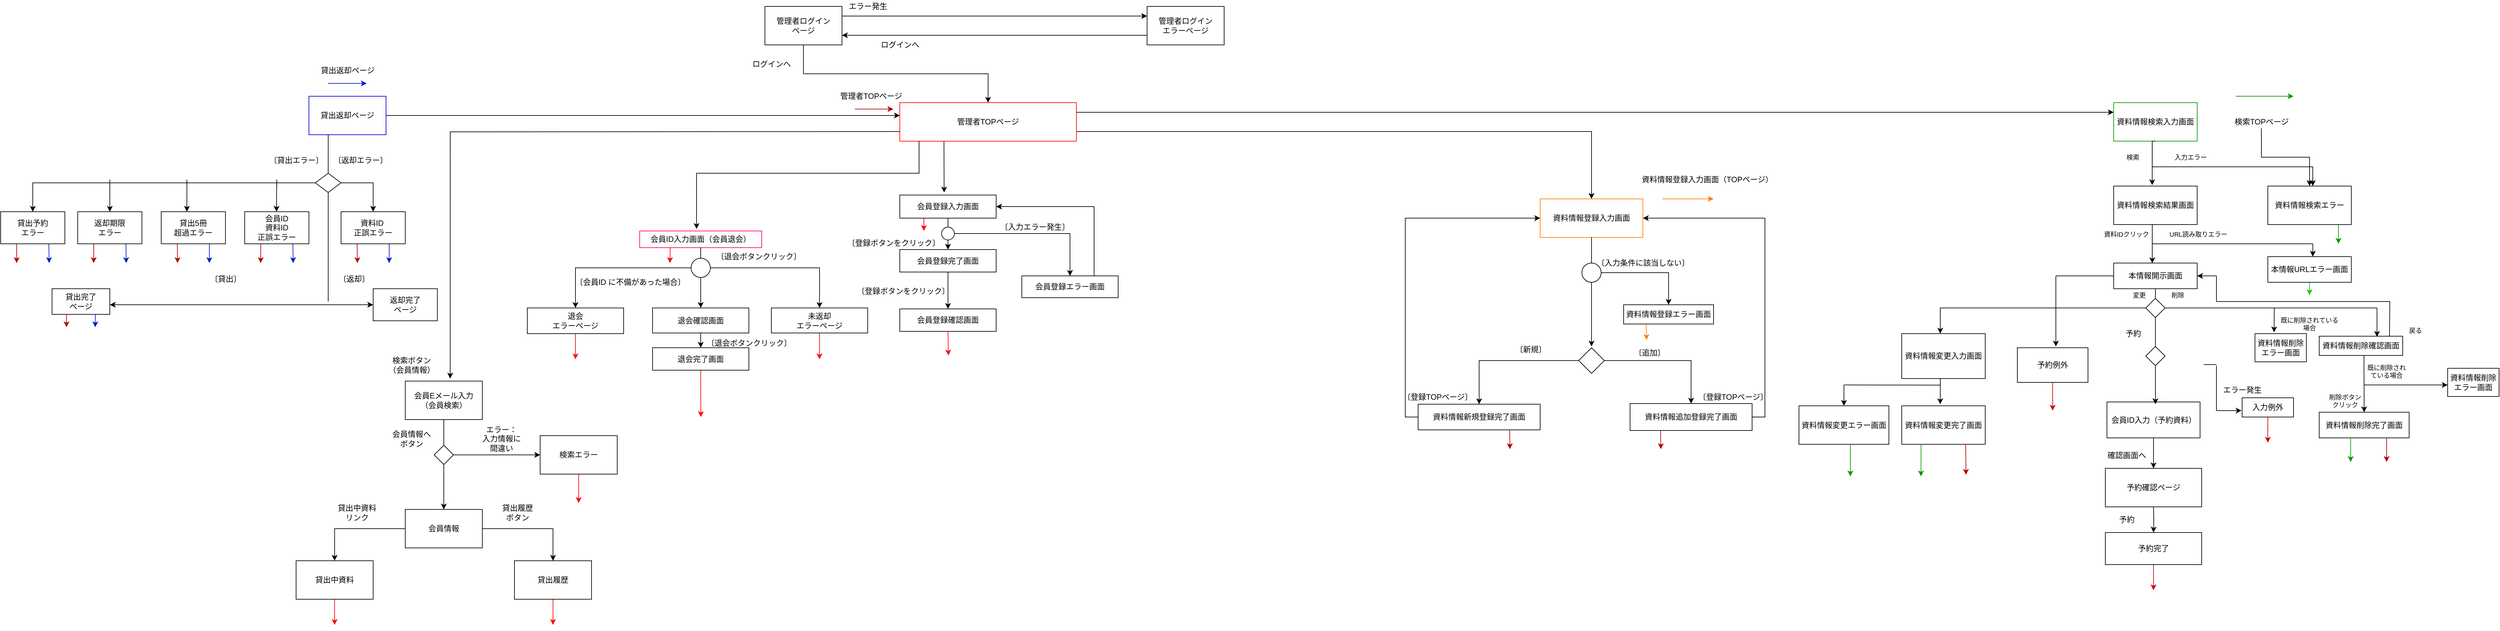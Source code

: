 <mxfile version="18.0.6" type="device"><diagram id="6FcVo-TM-QC0AuzcIWHM" name="ページ1"><mxGraphModel dx="2297" dy="410" grid="1" gridSize="10" guides="1" tooltips="1" connect="1" arrows="1" fold="1" page="1" pageScale="1" pageWidth="827" pageHeight="1169" math="0" shadow="0"><root><mxCell id="0"/><mxCell id="1" parent="0"/><mxCell id="ctRbe4L6kzhdpwR4-gwk-4" value="" style="edgeStyle=orthogonalEdgeStyle;rounded=0;orthogonalLoop=1;jettySize=auto;html=1;exitX=0.5;exitY=1;exitDx=0;exitDy=0;entryX=0.5;entryY=0;entryDx=0;entryDy=0;" parent="1" source="ctRbe4L6kzhdpwR4-gwk-2" target="ly0_Ww-2mhY9J66CGnox-67" edge="1"><mxGeometry relative="1" as="geometry"><mxPoint x="-100" y="80" as="sourcePoint"/><mxPoint x="-20" y="170" as="targetPoint"/></mxGeometry></mxCell><mxCell id="ctRbe4L6kzhdpwR4-gwk-10" style="edgeStyle=orthogonalEdgeStyle;rounded=0;orthogonalLoop=1;jettySize=auto;html=1;exitX=1;exitY=0.25;exitDx=0;exitDy=0;entryX=0;entryY=0.25;entryDx=0;entryDy=0;" parent="1" source="ctRbe4L6kzhdpwR4-gwk-2" target="ctRbe4L6kzhdpwR4-gwk-7" edge="1"><mxGeometry relative="1" as="geometry"/></mxCell><mxCell id="ctRbe4L6kzhdpwR4-gwk-2" value="管理者ログイン&lt;br&gt;ページ" style="rounded=0;whiteSpace=wrap;html=1;" parent="1" vertex="1"><mxGeometry x="-160" y="20" width="120" height="60" as="geometry"/></mxCell><mxCell id="EtWZEOzF1KU21xd45_Bo-87" style="edgeStyle=orthogonalEdgeStyle;rounded=0;orthogonalLoop=1;jettySize=auto;html=1;exitX=0;exitY=0.75;exitDx=0;exitDy=0;entryX=1;entryY=0.75;entryDx=0;entryDy=0;strokeColor=#000000;" edge="1" parent="1" source="ctRbe4L6kzhdpwR4-gwk-7" target="ctRbe4L6kzhdpwR4-gwk-2"><mxGeometry relative="1" as="geometry"/></mxCell><mxCell id="ctRbe4L6kzhdpwR4-gwk-7" value="管理者ログイン&lt;br&gt;エラーページ" style="rounded=0;whiteSpace=wrap;html=1;" parent="1" vertex="1"><mxGeometry x="435" y="20" width="120" height="60" as="geometry"/></mxCell><mxCell id="ctRbe4L6kzhdpwR4-gwk-14" value="エラー発生" style="text;html=1;align=center;verticalAlign=middle;resizable=0;points=[];autosize=1;strokeColor=none;fillColor=none;" parent="1" vertex="1"><mxGeometry x="-40" y="10" width="80" height="20" as="geometry"/></mxCell><mxCell id="ctRbe4L6kzhdpwR4-gwk-15" value="ログインへ" style="text;html=1;align=center;verticalAlign=middle;resizable=0;points=[];autosize=1;strokeColor=none;fillColor=none;" parent="1" vertex="1"><mxGeometry x="-190" y="100" width="80" height="20" as="geometry"/></mxCell><mxCell id="ctRbe4L6kzhdpwR4-gwk-330" style="edgeStyle=orthogonalEdgeStyle;rounded=0;orthogonalLoop=1;jettySize=auto;html=1;exitX=0;exitY=0.5;exitDx=0;exitDy=0;entryX=0.5;entryY=0;entryDx=0;entryDy=0;" parent="1" source="ctRbe4L6kzhdpwR4-gwk-340" target="ctRbe4L6kzhdpwR4-gwk-338" edge="1"><mxGeometry relative="1" as="geometry"/></mxCell><mxCell id="ctRbe4L6kzhdpwR4-gwk-388" style="edgeStyle=orthogonalEdgeStyle;rounded=0;orthogonalLoop=1;jettySize=auto;html=1;exitX=0.25;exitY=1;exitDx=0;exitDy=0;startArrow=none;startFill=0;fillColor=#e51400;strokeColor=#B20000;" parent="1" source="ctRbe4L6kzhdpwR4-gwk-332" edge="1"><mxGeometry relative="1" as="geometry"><mxPoint x="-945.059" y="420" as="targetPoint"/></mxGeometry></mxCell><mxCell id="ctRbe4L6kzhdpwR4-gwk-389" style="edgeStyle=orthogonalEdgeStyle;rounded=0;orthogonalLoop=1;jettySize=auto;html=1;exitX=0.75;exitY=1;exitDx=0;exitDy=0;startArrow=none;startFill=0;fillColor=#0050ef;strokeColor=#001DBC;" parent="1" source="ctRbe4L6kzhdpwR4-gwk-332" edge="1"><mxGeometry relative="1" as="geometry"><mxPoint x="-894.471" y="420" as="targetPoint"/></mxGeometry></mxCell><mxCell id="ctRbe4L6kzhdpwR4-gwk-332" value="会員ID&lt;br&gt;資料ID&lt;br&gt;正誤エラー" style="rounded=0;whiteSpace=wrap;html=1;" parent="1" vertex="1"><mxGeometry x="-970" y="340" width="100" height="50" as="geometry"/></mxCell><mxCell id="ctRbe4L6kzhdpwR4-gwk-386" style="edgeStyle=orthogonalEdgeStyle;rounded=0;orthogonalLoop=1;jettySize=auto;html=1;exitX=0.25;exitY=1;exitDx=0;exitDy=0;startArrow=none;startFill=0;fillColor=#e51400;strokeColor=#B20000;" parent="1" source="ctRbe4L6kzhdpwR4-gwk-334" edge="1"><mxGeometry relative="1" as="geometry"><mxPoint x="-1074.471" y="420" as="targetPoint"/></mxGeometry></mxCell><mxCell id="ctRbe4L6kzhdpwR4-gwk-387" style="edgeStyle=orthogonalEdgeStyle;rounded=0;orthogonalLoop=1;jettySize=auto;html=1;exitX=0.75;exitY=1;exitDx=0;exitDy=0;startArrow=none;startFill=0;fillColor=#0050ef;strokeColor=#001DBC;" parent="1" source="ctRbe4L6kzhdpwR4-gwk-334" edge="1"><mxGeometry relative="1" as="geometry"><mxPoint x="-1025.059" y="420" as="targetPoint"/></mxGeometry></mxCell><mxCell id="ctRbe4L6kzhdpwR4-gwk-334" value="貸出5冊&lt;br&gt;超過エラー" style="rounded=0;whiteSpace=wrap;html=1;" parent="1" vertex="1"><mxGeometry x="-1100" y="340" width="100" height="50" as="geometry"/></mxCell><mxCell id="ctRbe4L6kzhdpwR4-gwk-384" style="edgeStyle=orthogonalEdgeStyle;rounded=0;orthogonalLoop=1;jettySize=auto;html=1;exitX=0.25;exitY=1;exitDx=0;exitDy=0;startArrow=none;startFill=0;fillColor=#e51400;strokeColor=#B20000;" parent="1" source="ctRbe4L6kzhdpwR4-gwk-336" edge="1"><mxGeometry relative="1" as="geometry"><mxPoint x="-1205.059" y="420" as="targetPoint"/></mxGeometry></mxCell><mxCell id="ctRbe4L6kzhdpwR4-gwk-385" style="edgeStyle=orthogonalEdgeStyle;rounded=0;orthogonalLoop=1;jettySize=auto;html=1;exitX=0.75;exitY=1;exitDx=0;exitDy=0;startArrow=none;startFill=0;fillColor=#0050ef;strokeColor=#001DBC;" parent="1" source="ctRbe4L6kzhdpwR4-gwk-336" edge="1"><mxGeometry relative="1" as="geometry"><mxPoint x="-1154.471" y="420" as="targetPoint"/></mxGeometry></mxCell><mxCell id="ctRbe4L6kzhdpwR4-gwk-336" value="返却期限&lt;br&gt;エラー" style="rounded=0;whiteSpace=wrap;html=1;" parent="1" vertex="1"><mxGeometry x="-1230" y="340" width="100" height="50" as="geometry"/></mxCell><mxCell id="ctRbe4L6kzhdpwR4-gwk-381" style="edgeStyle=orthogonalEdgeStyle;rounded=0;orthogonalLoop=1;jettySize=auto;html=1;exitX=0.25;exitY=1;exitDx=0;exitDy=0;startArrow=none;startFill=0;fillColor=#e51400;strokeColor=#B20000;" parent="1" source="ctRbe4L6kzhdpwR4-gwk-338" edge="1"><mxGeometry relative="1" as="geometry"><mxPoint x="-1325.059" y="420" as="targetPoint"/></mxGeometry></mxCell><mxCell id="ctRbe4L6kzhdpwR4-gwk-382" style="edgeStyle=orthogonalEdgeStyle;rounded=0;orthogonalLoop=1;jettySize=auto;html=1;exitX=0.75;exitY=1;exitDx=0;exitDy=0;startArrow=none;startFill=0;fillColor=#0050ef;strokeColor=#001DBC;" parent="1" source="ctRbe4L6kzhdpwR4-gwk-338" edge="1"><mxGeometry relative="1" as="geometry"><mxPoint x="-1274.471" y="420" as="targetPoint"/></mxGeometry></mxCell><mxCell id="ctRbe4L6kzhdpwR4-gwk-338" value="貸出予約&lt;br&gt;エラー" style="rounded=0;whiteSpace=wrap;html=1;" parent="1" vertex="1"><mxGeometry x="-1350" y="340" width="100" height="50" as="geometry"/></mxCell><mxCell id="ctRbe4L6kzhdpwR4-gwk-339" style="edgeStyle=orthogonalEdgeStyle;rounded=0;orthogonalLoop=1;jettySize=auto;html=1;exitX=1;exitY=0.5;exitDx=0;exitDy=0;entryX=0.5;entryY=0;entryDx=0;entryDy=0;" parent="1" source="ctRbe4L6kzhdpwR4-gwk-340" target="ctRbe4L6kzhdpwR4-gwk-346" edge="1"><mxGeometry relative="1" as="geometry"/></mxCell><mxCell id="ctRbe4L6kzhdpwR4-gwk-340" value="" style="rhombus;whiteSpace=wrap;html=1;" parent="1" vertex="1"><mxGeometry x="-860" y="280" width="40" height="30" as="geometry"/></mxCell><mxCell id="ctRbe4L6kzhdpwR4-gwk-379" style="edgeStyle=orthogonalEdgeStyle;rounded=0;orthogonalLoop=1;jettySize=auto;html=1;exitX=0.25;exitY=1;exitDx=0;exitDy=0;startArrow=none;startFill=0;fillColor=#e51400;strokeColor=#B20000;" parent="1" source="ctRbe4L6kzhdpwR4-gwk-343" edge="1"><mxGeometry relative="1" as="geometry"><mxPoint x="-1247.412" y="520" as="targetPoint"/></mxGeometry></mxCell><mxCell id="ctRbe4L6kzhdpwR4-gwk-380" style="edgeStyle=orthogonalEdgeStyle;rounded=0;orthogonalLoop=1;jettySize=auto;html=1;exitX=0.75;exitY=1;exitDx=0;exitDy=0;startArrow=none;startFill=0;fillColor=#0050ef;strokeColor=#001DBC;" parent="1" source="ctRbe4L6kzhdpwR4-gwk-343" edge="1"><mxGeometry relative="1" as="geometry"><mxPoint x="-1202.706" y="520" as="targetPoint"/></mxGeometry></mxCell><mxCell id="ctRbe4L6kzhdpwR4-gwk-343" value="貸出完了&lt;br&gt;ページ" style="rounded=0;whiteSpace=wrap;html=1;" parent="1" vertex="1"><mxGeometry x="-1270" y="460" width="90" height="40" as="geometry"/></mxCell><mxCell id="ctRbe4L6kzhdpwR4-gwk-371" style="edgeStyle=orthogonalEdgeStyle;rounded=0;orthogonalLoop=1;jettySize=auto;html=1;exitX=0.25;exitY=1;exitDx=0;exitDy=0;startArrow=none;startFill=0;fillColor=#e51400;strokeColor=#B20000;" parent="1" source="ctRbe4L6kzhdpwR4-gwk-346" edge="1"><mxGeometry relative="1" as="geometry"><mxPoint x="-794.471" y="420" as="targetPoint"/></mxGeometry></mxCell><mxCell id="ctRbe4L6kzhdpwR4-gwk-372" style="edgeStyle=orthogonalEdgeStyle;rounded=0;orthogonalLoop=1;jettySize=auto;html=1;exitX=0.75;exitY=1;exitDx=0;exitDy=0;startArrow=none;startFill=0;fillColor=#0050ef;strokeColor=#001DBC;" parent="1" source="ctRbe4L6kzhdpwR4-gwk-346" edge="1"><mxGeometry relative="1" as="geometry"><mxPoint x="-745.059" y="420" as="targetPoint"/></mxGeometry></mxCell><mxCell id="ctRbe4L6kzhdpwR4-gwk-346" value="資料ID&amp;nbsp;&lt;br&gt;正誤エラー" style="rounded=0;whiteSpace=wrap;html=1;" parent="1" vertex="1"><mxGeometry x="-820" y="340" width="100" height="50" as="geometry"/></mxCell><mxCell id="ctRbe4L6kzhdpwR4-gwk-348" value="返却完了&lt;br&gt;ページ" style="rounded=0;whiteSpace=wrap;html=1;rotation=0;" parent="1" vertex="1"><mxGeometry x="-770" y="460" width="100" height="50" as="geometry"/></mxCell><mxCell id="ctRbe4L6kzhdpwR4-gwk-350" value="" style="endArrow=none;html=1;rounded=0;" parent="1" edge="1"><mxGeometry width="50" height="50" relative="1" as="geometry"><mxPoint x="-840" y="480" as="sourcePoint"/><mxPoint x="-840" y="310" as="targetPoint"/></mxGeometry></mxCell><mxCell id="ctRbe4L6kzhdpwR4-gwk-351" value="" style="endArrow=none;html=1;rounded=0;exitX=0.5;exitY=0;exitDx=0;exitDy=0;entryX=0.25;entryY=1;entryDx=0;entryDy=0;" parent="1" source="ctRbe4L6kzhdpwR4-gwk-340" edge="1" target="ctRbe4L6kzhdpwR4-gwk-373"><mxGeometry width="50" height="50" relative="1" as="geometry"><mxPoint x="-880" y="280" as="sourcePoint"/><mxPoint x="-840" y="230" as="targetPoint"/></mxGeometry></mxCell><mxCell id="ctRbe4L6kzhdpwR4-gwk-352" value="" style="endArrow=classic;html=1;rounded=0;" parent="1" edge="1"><mxGeometry width="50" height="50" relative="1" as="geometry"><mxPoint x="-920" y="300" as="sourcePoint"/><mxPoint x="-920.5" y="340" as="targetPoint"/><Array as="points"><mxPoint x="-920" y="290"/><mxPoint x="-920.5" y="320"/></Array></mxGeometry></mxCell><mxCell id="ctRbe4L6kzhdpwR4-gwk-353" value="" style="endArrow=classic;html=1;rounded=0;" parent="1" edge="1"><mxGeometry width="50" height="50" relative="1" as="geometry"><mxPoint x="-1060" y="290" as="sourcePoint"/><mxPoint x="-1060" y="340" as="targetPoint"/></mxGeometry></mxCell><mxCell id="ctRbe4L6kzhdpwR4-gwk-354" value="" style="endArrow=classic;html=1;rounded=0;entryX=0.5;entryY=0;entryDx=0;entryDy=0;" parent="1" target="ctRbe4L6kzhdpwR4-gwk-336" edge="1"><mxGeometry width="50" height="50" relative="1" as="geometry"><mxPoint x="-1180" y="290" as="sourcePoint"/><mxPoint x="-1130" y="250" as="targetPoint"/></mxGeometry></mxCell><mxCell id="ctRbe4L6kzhdpwR4-gwk-355" value="〔貸出エラー〕" style="text;html=1;align=center;verticalAlign=middle;resizable=0;points=[];autosize=1;strokeColor=none;fillColor=none;" parent="1" vertex="1"><mxGeometry x="-940" y="250" width="100" height="20" as="geometry"/></mxCell><mxCell id="ctRbe4L6kzhdpwR4-gwk-356" value="〔返却エラー〕" style="text;html=1;align=center;verticalAlign=middle;resizable=0;points=[];autosize=1;strokeColor=none;fillColor=none;" parent="1" vertex="1"><mxGeometry x="-840" y="250" width="100" height="20" as="geometry"/></mxCell><mxCell id="ctRbe4L6kzhdpwR4-gwk-357" value="〔貸出〕" style="text;html=1;align=center;verticalAlign=middle;resizable=0;points=[];autosize=1;strokeColor=none;fillColor=none;" parent="1" vertex="1"><mxGeometry x="-1030" y="435" width="60" height="20" as="geometry"/></mxCell><mxCell id="ctRbe4L6kzhdpwR4-gwk-358" value="〔返却〕" style="text;html=1;align=center;verticalAlign=middle;resizable=0;points=[];autosize=1;strokeColor=none;fillColor=none;" parent="1" vertex="1"><mxGeometry x="-830" y="435" width="60" height="20" as="geometry"/></mxCell><mxCell id="ctRbe4L6kzhdpwR4-gwk-373" value="貸出返却ページ" style="rounded=0;whiteSpace=wrap;html=1;strokeColor=#0000CC;" parent="1" vertex="1"><mxGeometry x="-870" y="160" width="120" height="60" as="geometry"/></mxCell><mxCell id="ctRbe4L6kzhdpwR4-gwk-375" value="" style="endArrow=classic;html=1;rounded=0;fillColor=#0050ef;strokeColor=#001DBC;" parent="1" edge="1"><mxGeometry width="50" height="50" relative="1" as="geometry"><mxPoint x="-840" y="140" as="sourcePoint"/><mxPoint x="-780" y="140" as="targetPoint"/><Array as="points"><mxPoint x="-810" y="140"/></Array></mxGeometry></mxCell><mxCell id="ctRbe4L6kzhdpwR4-gwk-376" value="貸出返却ページ" style="text;html=1;align=center;verticalAlign=middle;resizable=0;points=[];autosize=1;strokeColor=none;fillColor=none;" parent="1" vertex="1"><mxGeometry x="-860" y="110" width="100" height="20" as="geometry"/></mxCell><mxCell id="ctRbe4L6kzhdpwR4-gwk-377" value="" style="endArrow=classic;html=1;rounded=0;fillColor=#e51400;strokeColor=#B20000;" parent="1" edge="1"><mxGeometry width="50" height="50" relative="1" as="geometry"><mxPoint x="-20" y="180" as="sourcePoint"/><mxPoint x="40" y="180" as="targetPoint"/></mxGeometry></mxCell><mxCell id="ctRbe4L6kzhdpwR4-gwk-378" value="管理者TOPページ" style="text;html=1;align=center;verticalAlign=middle;resizable=0;points=[];autosize=1;strokeColor=none;fillColor=none;" parent="1" vertex="1"><mxGeometry x="-50" y="150" width="110" height="20" as="geometry"/></mxCell><mxCell id="EtWZEOzF1KU21xd45_Bo-88" style="edgeStyle=orthogonalEdgeStyle;rounded=0;orthogonalLoop=1;jettySize=auto;html=1;strokeColor=#000000;entryX=0.583;entryY=-0.067;entryDx=0;entryDy=0;entryPerimeter=0;" edge="1" parent="1" target="EtWZEOzF1KU21xd45_Bo-66"><mxGeometry relative="1" as="geometry"><mxPoint x="50" y="215" as="sourcePoint"/><mxPoint x="-540" y="500" as="targetPoint"/></mxGeometry></mxCell><mxCell id="EtWZEOzF1KU21xd45_Bo-90" style="edgeStyle=orthogonalEdgeStyle;rounded=0;orthogonalLoop=1;jettySize=auto;html=1;exitX=1;exitY=0.25;exitDx=0;exitDy=0;entryX=0;entryY=0.25;entryDx=0;entryDy=0;strokeColor=#000000;" edge="1" parent="1" source="ly0_Ww-2mhY9J66CGnox-67" target="ly0_Ww-2mhY9J66CGnox-70"><mxGeometry relative="1" as="geometry"/></mxCell><mxCell id="EtWZEOzF1KU21xd45_Bo-92" style="edgeStyle=orthogonalEdgeStyle;rounded=0;orthogonalLoop=1;jettySize=auto;html=1;exitX=1;exitY=0.75;exitDx=0;exitDy=0;strokeColor=#000000;" edge="1" parent="1" source="ly0_Ww-2mhY9J66CGnox-67" target="EtWZEOzF1KU21xd45_Bo-7"><mxGeometry relative="1" as="geometry"/></mxCell><mxCell id="EtWZEOzF1KU21xd45_Bo-150" style="edgeStyle=none;rounded=0;orthogonalLoop=1;jettySize=auto;html=1;exitX=0.25;exitY=1;exitDx=0;exitDy=0;strokeColor=#000000;" edge="1" parent="1" source="ly0_Ww-2mhY9J66CGnox-67"><mxGeometry relative="1" as="geometry"><mxPoint x="119" y="310" as="targetPoint"/></mxGeometry></mxCell><mxCell id="EtWZEOzF1KU21xd45_Bo-151" style="edgeStyle=orthogonalEdgeStyle;rounded=0;orthogonalLoop=1;jettySize=auto;html=1;exitX=0;exitY=1;exitDx=0;exitDy=0;entryX=0.466;entryY=-0.122;entryDx=0;entryDy=0;entryPerimeter=0;strokeColor=#000000;" edge="1" parent="1" source="ly0_Ww-2mhY9J66CGnox-67" target="EtWZEOzF1KU21xd45_Bo-93"><mxGeometry relative="1" as="geometry"><Array as="points"><mxPoint x="80" y="230"/><mxPoint x="80" y="280"/><mxPoint x="-266" y="280"/></Array></mxGeometry></mxCell><mxCell id="ly0_Ww-2mhY9J66CGnox-67" value="管理者TOPページ" style="rounded=0;whiteSpace=wrap;html=1;strokeColor=#FF0000;fillColor=default;" parent="1" vertex="1"><mxGeometry x="50" y="170" width="275" height="60" as="geometry"/></mxCell><mxCell id="ly0_Ww-2mhY9J66CGnox-69" style="edgeStyle=orthogonalEdgeStyle;rounded=0;orthogonalLoop=1;jettySize=auto;html=1;startArrow=none;entryX=0.461;entryY=-0.024;entryDx=0;entryDy=0;entryPerimeter=0;" parent="1" target="ly0_Ww-2mhY9J66CGnox-72" edge="1"><mxGeometry relative="1" as="geometry"><mxPoint x="2005.273" y="289.99" as="targetPoint"/><Array as="points"><mxPoint x="2000" y="260"/></Array><mxPoint x="2000" y="259.99" as="sourcePoint"/></mxGeometry></mxCell><mxCell id="ly0_Ww-2mhY9J66CGnox-70" value="資料情報検索入力画面" style="rounded=0;whiteSpace=wrap;html=1;strokeColor=#009900;" parent="1" vertex="1"><mxGeometry x="1940" y="170" width="130" height="60" as="geometry"/></mxCell><mxCell id="ly0_Ww-2mhY9J66CGnox-71" style="edgeStyle=orthogonalEdgeStyle;rounded=0;orthogonalLoop=1;jettySize=auto;html=1;exitX=0.5;exitY=1;exitDx=0;exitDy=0;entryX=0.462;entryY=0.005;entryDx=0;entryDy=0;entryPerimeter=0;" parent="1" source="ly0_Ww-2mhY9J66CGnox-72" target="ly0_Ww-2mhY9J66CGnox-73" edge="1"><mxGeometry relative="1" as="geometry"><Array as="points"><mxPoint x="2000" y="360"/></Array></mxGeometry></mxCell><mxCell id="ly0_Ww-2mhY9J66CGnox-72" value="資料情報検索結果画面" style="rounded=0;whiteSpace=wrap;html=1;" parent="1" vertex="1"><mxGeometry x="1940" y="300" width="130" height="60" as="geometry"/></mxCell><mxCell id="ly0_Ww-2mhY9J66CGnox-73" value="本情報開示画面" style="rounded=0;whiteSpace=wrap;html=1;" parent="1" vertex="1"><mxGeometry x="1940" y="420" width="130" height="40" as="geometry"/></mxCell><mxCell id="ly0_Ww-2mhY9J66CGnox-74" value="資料情報検索エラー" style="rounded=0;whiteSpace=wrap;html=1;" parent="1" vertex="1"><mxGeometry x="2180" y="300" width="130" height="60" as="geometry"/></mxCell><mxCell id="ly0_Ww-2mhY9J66CGnox-172" style="edgeStyle=orthogonalEdgeStyle;rounded=0;orthogonalLoop=1;jettySize=auto;html=1;exitX=0.5;exitY=1;exitDx=0;exitDy=0;fontSize=12;strokeColor=#00CC00;" parent="1" source="ly0_Ww-2mhY9J66CGnox-75" edge="1"><mxGeometry relative="1" as="geometry"><mxPoint x="2245" y="470" as="targetPoint"/></mxGeometry></mxCell><mxCell id="ly0_Ww-2mhY9J66CGnox-75" value="本情報URLエラー画面" style="rounded=0;whiteSpace=wrap;html=1;" parent="1" vertex="1"><mxGeometry x="2180" y="410" width="130" height="40" as="geometry"/></mxCell><mxCell id="ly0_Ww-2mhY9J66CGnox-76" value="資料情報削除確認画面" style="rounded=0;whiteSpace=wrap;html=1;" parent="1" vertex="1"><mxGeometry x="2260" y="534" width="130" height="30" as="geometry"/></mxCell><mxCell id="ly0_Ww-2mhY9J66CGnox-85" value="資料情報削除完了画面" style="rounded=0;whiteSpace=wrap;html=1;" parent="1" vertex="1"><mxGeometry x="2260" y="652.5" width="140" height="40" as="geometry"/></mxCell><mxCell id="ly0_Ww-2mhY9J66CGnox-87" style="edgeStyle=orthogonalEdgeStyle;rounded=0;orthogonalLoop=1;jettySize=auto;html=1;exitX=0.5;exitY=1;exitDx=0;exitDy=0;" parent="1" source="ly0_Ww-2mhY9J66CGnox-85" target="ly0_Ww-2mhY9J66CGnox-85" edge="1"><mxGeometry relative="1" as="geometry"/></mxCell><mxCell id="ly0_Ww-2mhY9J66CGnox-88" value="" style="endArrow=none;html=1;rounded=0;" parent="1" edge="1"><mxGeometry width="50" height="50" relative="1" as="geometry"><mxPoint x="2000" y="270" as="sourcePoint"/><mxPoint x="2250" y="270.0" as="targetPoint"/></mxGeometry></mxCell><mxCell id="ly0_Ww-2mhY9J66CGnox-89" value="" style="endArrow=classic;html=1;rounded=0;" parent="1" edge="1"><mxGeometry width="50" height="50" relative="1" as="geometry"><mxPoint x="2250" y="270" as="sourcePoint"/><mxPoint x="2250" y="300" as="targetPoint"/><Array as="points"><mxPoint x="2250" y="300"/></Array></mxGeometry></mxCell><mxCell id="ly0_Ww-2mhY9J66CGnox-90" value="" style="endArrow=none;html=1;rounded=0;" parent="1" edge="1"><mxGeometry width="50" height="50" relative="1" as="geometry"><mxPoint x="2000" y="390" as="sourcePoint"/><mxPoint x="2250" y="390" as="targetPoint"/></mxGeometry></mxCell><mxCell id="ly0_Ww-2mhY9J66CGnox-91" value="" style="endArrow=classic;html=1;rounded=0;" parent="1" edge="1"><mxGeometry width="50" height="50" relative="1" as="geometry"><mxPoint x="2250.09" y="390" as="sourcePoint"/><mxPoint x="2250" y="410" as="targetPoint"/></mxGeometry></mxCell><mxCell id="ly0_Ww-2mhY9J66CGnox-92" value="" style="endArrow=none;html=1;rounded=0;startArrow=none;" parent="1" source="ly0_Ww-2mhY9J66CGnox-262" edge="1"><mxGeometry width="50" height="50" relative="1" as="geometry"><mxPoint x="2004.47" y="490" as="sourcePoint"/><mxPoint x="2005" y="460" as="targetPoint"/></mxGeometry></mxCell><mxCell id="ly0_Ww-2mhY9J66CGnox-93" value="" style="endArrow=none;html=1;rounded=0;" parent="1" edge="1"><mxGeometry width="50" height="50" relative="1" as="geometry"><mxPoint x="1880" y="490" as="sourcePoint"/><mxPoint x="2350" y="490" as="targetPoint"/></mxGeometry></mxCell><mxCell id="ly0_Ww-2mhY9J66CGnox-94" value="" style="endArrow=classic;html=1;rounded=0;" parent="1" edge="1"><mxGeometry width="50" height="50" relative="1" as="geometry"><mxPoint x="2350" y="490" as="sourcePoint"/><mxPoint x="2350" y="535" as="targetPoint"/></mxGeometry></mxCell><mxCell id="ly0_Ww-2mhY9J66CGnox-99" value="" style="endArrow=classic;html=1;rounded=0;exitX=0.536;exitY=0.986;exitDx=0;exitDy=0;exitPerimeter=0;entryX=0.5;entryY=0;entryDx=0;entryDy=0;" parent="1" source="ly0_Ww-2mhY9J66CGnox-76" target="ly0_Ww-2mhY9J66CGnox-85" edge="1"><mxGeometry width="50" height="50" relative="1" as="geometry"><mxPoint x="2140" y="650" as="sourcePoint"/><mxPoint x="2150" y="640" as="targetPoint"/></mxGeometry></mxCell><mxCell id="ly0_Ww-2mhY9J66CGnox-106" value="&lt;font style=&quot;font-size: 12px;&quot;&gt;資料情報削除&lt;br&gt;エラー画面&lt;/font&gt;" style="rounded=0;whiteSpace=wrap;html=1;fontSize=6;" parent="1" vertex="1"><mxGeometry x="2160" y="530" width="80" height="44" as="geometry"/></mxCell><mxCell id="ly0_Ww-2mhY9J66CGnox-111" value="&lt;font style=&quot;font-size: 10px;&quot;&gt;入力エラー&lt;/font&gt;" style="text;html=1;strokeColor=none;fillColor=none;align=center;verticalAlign=middle;whiteSpace=wrap;rounded=0;fontSize=6;" parent="1" vertex="1"><mxGeometry x="2030" y="240" width="60" height="30" as="geometry"/></mxCell><mxCell id="ly0_Ww-2mhY9J66CGnox-112" value="&lt;font style=&quot;font-size: 10px;&quot;&gt;資料IDクリック&lt;/font&gt;" style="text;html=1;strokeColor=none;fillColor=none;align=center;verticalAlign=middle;whiteSpace=wrap;rounded=0;fontSize=6;" parent="1" vertex="1"><mxGeometry x="1920" y="360" width="80" height="30" as="geometry"/></mxCell><mxCell id="ly0_Ww-2mhY9J66CGnox-113" value="&lt;font style=&quot;font-size: 10px;&quot;&gt;URL読み取りエラー&lt;/font&gt;" style="text;html=1;strokeColor=none;fillColor=none;align=center;verticalAlign=middle;whiteSpace=wrap;rounded=0;fontSize=6;" parent="1" vertex="1"><mxGeometry x="2022.5" y="360" width="97.5" height="30" as="geometry"/></mxCell><mxCell id="ly0_Ww-2mhY9J66CGnox-116" value="&lt;font style=&quot;font-size: 10px;&quot;&gt;変更&lt;/font&gt;" style="text;html=1;strokeColor=none;fillColor=none;align=center;verticalAlign=middle;whiteSpace=wrap;rounded=0;fontSize=6;" parent="1" vertex="1"><mxGeometry x="1960" y="465" width="40" height="10" as="geometry"/></mxCell><mxCell id="ly0_Ww-2mhY9J66CGnox-117" value="&lt;span style=&quot;font-size: 10px;&quot;&gt;削除&lt;/span&gt;" style="text;html=1;strokeColor=none;fillColor=none;align=center;verticalAlign=middle;whiteSpace=wrap;rounded=0;fontSize=6;" parent="1" vertex="1"><mxGeometry x="2020" y="465" width="40" height="10" as="geometry"/></mxCell><mxCell id="ly0_Ww-2mhY9J66CGnox-118" value="&lt;span style=&quot;font-size: 10px;&quot;&gt;既に削除されている場合&lt;/span&gt;" style="text;html=1;strokeColor=none;fillColor=none;align=center;verticalAlign=middle;whiteSpace=wrap;rounded=0;fontSize=6;" parent="1" vertex="1"><mxGeometry x="2195" y="510" width="100" height="10" as="geometry"/></mxCell><mxCell id="ly0_Ww-2mhY9J66CGnox-119" value="&lt;span style=&quot;font-size: 10px;&quot;&gt;戻る&lt;/span&gt;" style="text;html=1;strokeColor=none;fillColor=none;align=center;verticalAlign=middle;whiteSpace=wrap;rounded=0;fontSize=6;" parent="1" vertex="1"><mxGeometry x="2390" y="520" width="40" height="10" as="geometry"/></mxCell><mxCell id="ly0_Ww-2mhY9J66CGnox-122" value="&lt;span style=&quot;font-size: 10px;&quot;&gt;削除ボタンクリック&lt;/span&gt;" style="text;html=1;strokeColor=none;fillColor=none;align=center;verticalAlign=middle;whiteSpace=wrap;rounded=0;fontSize=6;" parent="1" vertex="1"><mxGeometry x="2271" y="628" width="59" height="14" as="geometry"/></mxCell><mxCell id="ly0_Ww-2mhY9J66CGnox-123" value="&lt;span style=&quot;font-size: 10px;&quot;&gt;既に削除されている場合&lt;/span&gt;" style="text;html=1;strokeColor=none;fillColor=none;align=center;verticalAlign=middle;whiteSpace=wrap;rounded=0;fontSize=6;" parent="1" vertex="1"><mxGeometry x="2330" y="584" width="70" height="10" as="geometry"/></mxCell><mxCell id="ly0_Ww-2mhY9J66CGnox-130" value="" style="endArrow=classic;html=1;rounded=0;exitX=1;exitY=0.5;exitDx=0;exitDy=0;" parent="1" source="ctRbe4L6kzhdpwR4-gwk-373" edge="1"><mxGeometry width="50" height="50" relative="1" as="geometry"><mxPoint x="-150" y="190" as="sourcePoint"/><mxPoint x="50" y="190" as="targetPoint"/></mxGeometry></mxCell><mxCell id="ly0_Ww-2mhY9J66CGnox-133" value="" style="endArrow=classic;html=1;rounded=0;strokeColor=#009900;" parent="1" edge="1"><mxGeometry width="50" height="50" relative="1" as="geometry"><mxPoint x="2130" y="160" as="sourcePoint"/><mxPoint x="2220" y="160" as="targetPoint"/></mxGeometry></mxCell><mxCell id="EtWZEOzF1KU21xd45_Bo-91" value="" style="edgeStyle=orthogonalEdgeStyle;rounded=0;orthogonalLoop=1;jettySize=auto;html=1;strokeColor=#000000;" edge="1" parent="1" source="ly0_Ww-2mhY9J66CGnox-139" target="ly0_Ww-2mhY9J66CGnox-74"><mxGeometry relative="1" as="geometry"/></mxCell><mxCell id="ly0_Ww-2mhY9J66CGnox-139" value="検索TOPページ" style="text;html=1;align=center;verticalAlign=middle;resizable=0;points=[];autosize=1;strokeColor=none;fillColor=none;" parent="1" vertex="1"><mxGeometry x="2120" y="190" width="100" height="20" as="geometry"/></mxCell><mxCell id="ly0_Ww-2mhY9J66CGnox-151" value="" style="endArrow=classic;html=1;rounded=0;fillColor=#e51400;strokeColor=#B20000;exitX=0.75;exitY=1;exitDx=0;exitDy=0;" parent="1" source="ly0_Ww-2mhY9J66CGnox-85" edge="1"><mxGeometry width="50" height="50" relative="1" as="geometry"><mxPoint x="2070" y="790" as="sourcePoint"/><mxPoint x="2365" y="730" as="targetPoint"/></mxGeometry></mxCell><mxCell id="ly0_Ww-2mhY9J66CGnox-156" value="" style="endArrow=classic;html=1;rounded=0;strokeColor=#009900;" parent="1" edge="1"><mxGeometry width="50" height="50" relative="1" as="geometry"><mxPoint x="2308.89" y="692.5" as="sourcePoint"/><mxPoint x="2309" y="730" as="targetPoint"/></mxGeometry></mxCell><mxCell id="ly0_Ww-2mhY9J66CGnox-159" value="" style="endArrow=classic;html=1;rounded=0;strokeColor=#009900;" parent="1" edge="1"><mxGeometry width="50" height="50" relative="1" as="geometry"><mxPoint x="2290" y="360" as="sourcePoint"/><mxPoint x="2290.0" y="390.0" as="targetPoint"/></mxGeometry></mxCell><mxCell id="ly0_Ww-2mhY9J66CGnox-162" value="&lt;font style=&quot;font-size: 12px;&quot;&gt;資料情報削除&lt;br&gt;エラー画面&lt;/font&gt;" style="rounded=0;whiteSpace=wrap;html=1;fontSize=6;" parent="1" vertex="1"><mxGeometry x="2460" y="584" width="80" height="44" as="geometry"/></mxCell><mxCell id="ly0_Ww-2mhY9J66CGnox-168" value="" style="endArrow=none;html=1;rounded=0;fontSize=12;strokeColor=#000000;exitX=0.842;exitY=-0.003;exitDx=0;exitDy=0;exitPerimeter=0;" parent="1" source="ly0_Ww-2mhY9J66CGnox-76" edge="1"><mxGeometry width="50" height="50" relative="1" as="geometry"><mxPoint x="2370" y="530" as="sourcePoint"/><mxPoint x="2370" y="480" as="targetPoint"/></mxGeometry></mxCell><mxCell id="ly0_Ww-2mhY9J66CGnox-169" value="" style="endArrow=none;html=1;rounded=0;fontSize=12;strokeColor=#000000;" parent="1" edge="1"><mxGeometry width="50" height="50" relative="1" as="geometry"><mxPoint x="2100" y="480" as="sourcePoint"/><mxPoint x="2370" y="480" as="targetPoint"/></mxGeometry></mxCell><mxCell id="ly0_Ww-2mhY9J66CGnox-170" value="" style="endArrow=none;html=1;rounded=0;fontSize=12;strokeColor=#000000;" parent="1" edge="1"><mxGeometry width="50" height="50" relative="1" as="geometry"><mxPoint x="2100" y="480" as="sourcePoint"/><mxPoint x="2100" y="440" as="targetPoint"/></mxGeometry></mxCell><mxCell id="ly0_Ww-2mhY9J66CGnox-171" value="" style="endArrow=classic;html=1;rounded=0;fontSize=12;strokeColor=#000000;entryX=1;entryY=0.5;entryDx=0;entryDy=0;" parent="1" target="ly0_Ww-2mhY9J66CGnox-73" edge="1"><mxGeometry width="50" height="50" relative="1" as="geometry"><mxPoint x="2100" y="440" as="sourcePoint"/><mxPoint x="2060" y="410" as="targetPoint"/></mxGeometry></mxCell><mxCell id="ly0_Ww-2mhY9J66CGnox-110" value="&lt;font style=&quot;font-size: 10px;&quot;&gt;検索&lt;/font&gt;" style="text;html=1;strokeColor=none;fillColor=none;align=center;verticalAlign=middle;whiteSpace=wrap;rounded=0;fontSize=6;" parent="1" vertex="1"><mxGeometry x="1950" y="240" width="40" height="30" as="geometry"/></mxCell><mxCell id="ly0_Ww-2mhY9J66CGnox-173" value="" style="edgeStyle=orthogonalEdgeStyle;rounded=0;orthogonalLoop=1;jettySize=auto;html=1;endArrow=none;exitX=0.5;exitY=1;exitDx=0;exitDy=0;" parent="1" edge="1" source="ly0_Ww-2mhY9J66CGnox-70"><mxGeometry relative="1" as="geometry"><mxPoint x="2000" y="270" as="targetPoint"/><Array as="points"><mxPoint x="2000" y="230"/></Array><mxPoint x="2000" y="240" as="sourcePoint"/></mxGeometry></mxCell><mxCell id="ly0_Ww-2mhY9J66CGnox-176" value="" style="endArrow=classic;html=1;rounded=0;fontSize=12;strokeColor=#000000;entryX=0.372;entryY=-0.047;entryDx=0;entryDy=0;entryPerimeter=0;" parent="1" target="ly0_Ww-2mhY9J66CGnox-106" edge="1"><mxGeometry width="50" height="50" relative="1" as="geometry"><mxPoint x="2190" y="490" as="sourcePoint"/><mxPoint x="2190" y="520" as="targetPoint"/></mxGeometry></mxCell><mxCell id="ly0_Ww-2mhY9J66CGnox-179" value="" style="endArrow=classic;html=1;rounded=0;fontSize=12;strokeColor=#000000;entryX=0;entryY=0.591;entryDx=0;entryDy=0;entryPerimeter=0;" parent="1" target="ly0_Ww-2mhY9J66CGnox-162" edge="1"><mxGeometry width="50" height="50" relative="1" as="geometry"><mxPoint x="2330" y="610" as="sourcePoint"/><mxPoint x="2550" y="640" as="targetPoint"/></mxGeometry></mxCell><mxCell id="ly0_Ww-2mhY9J66CGnox-181" value="予約例外" style="rounded=0;whiteSpace=wrap;html=1;" parent="1" vertex="1"><mxGeometry x="1790" y="552" width="110" height="54" as="geometry"/></mxCell><mxCell id="ly0_Ww-2mhY9J66CGnox-273" style="edgeStyle=orthogonalEdgeStyle;rounded=0;orthogonalLoop=1;jettySize=auto;html=1;fontSize=12;strokeColor=#CC0000;" parent="1" edge="1"><mxGeometry relative="1" as="geometry"><mxPoint x="2002" y="930" as="targetPoint"/><mxPoint x="2000" y="890" as="sourcePoint"/><Array as="points"><mxPoint x="2002" y="890"/></Array></mxGeometry></mxCell><mxCell id="ly0_Ww-2mhY9J66CGnox-182" value="予約完了" style="rounded=0;whiteSpace=wrap;html=1;" parent="1" vertex="1"><mxGeometry x="1927" y="840" width="150" height="50" as="geometry"/></mxCell><mxCell id="ly0_Ww-2mhY9J66CGnox-209" style="edgeStyle=orthogonalEdgeStyle;rounded=0;orthogonalLoop=1;jettySize=auto;html=1;fontSize=12;strokeColor=#000000;entryX=0.5;entryY=0;entryDx=0;entryDy=0;" parent="1" target="ly0_Ww-2mhY9J66CGnox-182" edge="1"><mxGeometry relative="1" as="geometry"><mxPoint x="2002" y="710" as="targetPoint"/><mxPoint x="2002" y="800" as="sourcePoint"/></mxGeometry></mxCell><mxCell id="ly0_Ww-2mhY9J66CGnox-183" value="予約確認ページ" style="rounded=0;whiteSpace=wrap;html=1;" parent="1" vertex="1"><mxGeometry x="1927" y="740" width="150" height="60" as="geometry"/></mxCell><mxCell id="ly0_Ww-2mhY9J66CGnox-205" style="edgeStyle=orthogonalEdgeStyle;rounded=0;orthogonalLoop=1;jettySize=auto;html=1;fontSize=12;strokeColor=#000000;entryX=0.5;entryY=0;entryDx=0;entryDy=0;" parent="1" edge="1" target="ly0_Ww-2mhY9J66CGnox-183"><mxGeometry relative="1" as="geometry"><mxPoint x="2005" y="640" as="targetPoint"/><mxPoint x="2005" y="690" as="sourcePoint"/><Array as="points"><mxPoint x="2002" y="690"/></Array></mxGeometry></mxCell><mxCell id="ly0_Ww-2mhY9J66CGnox-184" value="会員ID入力（予約資料）" style="rounded=0;whiteSpace=wrap;html=1;" parent="1" vertex="1"><mxGeometry x="1929.5" y="636.5" width="145" height="56" as="geometry"/></mxCell><mxCell id="ly0_Ww-2mhY9J66CGnox-217" style="edgeStyle=orthogonalEdgeStyle;rounded=0;orthogonalLoop=1;jettySize=auto;html=1;fontSize=12;strokeColor=#CC0000;" parent="1" source="ly0_Ww-2mhY9J66CGnox-193" edge="1"><mxGeometry relative="1" as="geometry"><mxPoint x="2180" y="700" as="targetPoint"/></mxGeometry></mxCell><mxCell id="ly0_Ww-2mhY9J66CGnox-193" value="入力例外" style="rounded=0;whiteSpace=wrap;html=1;" parent="1" vertex="1"><mxGeometry x="2140" y="630" width="80" height="30" as="geometry"/></mxCell><mxCell id="ly0_Ww-2mhY9J66CGnox-204" value="" style="endArrow=classic;html=1;rounded=0;fontSize=12;strokeColor=#000000;startArrow=none;" parent="1" source="EtWZEOzF1KU21xd45_Bo-2" edge="1"><mxGeometry width="50" height="50" relative="1" as="geometry"><mxPoint x="2005" y="490" as="sourcePoint"/><mxPoint x="2005" y="640" as="targetPoint"/></mxGeometry></mxCell><mxCell id="ly0_Ww-2mhY9J66CGnox-206" value="予約" style="text;html=1;align=center;verticalAlign=middle;resizable=0;points=[];autosize=1;strokeColor=none;fillColor=none;fontSize=12;" parent="1" vertex="1"><mxGeometry x="1950" y="520" width="40" height="20" as="geometry"/></mxCell><mxCell id="ly0_Ww-2mhY9J66CGnox-207" value="確認画面へ" style="text;html=1;align=center;verticalAlign=middle;resizable=0;points=[];autosize=1;strokeColor=none;fillColor=none;fontSize=12;" parent="1" vertex="1"><mxGeometry x="1920" y="710" width="80" height="20" as="geometry"/></mxCell><mxCell id="ly0_Ww-2mhY9J66CGnox-208" value="予約" style="text;html=1;align=center;verticalAlign=middle;resizable=0;points=[];autosize=1;strokeColor=none;fillColor=none;fontSize=12;" parent="1" vertex="1"><mxGeometry x="1940" y="810" width="40" height="20" as="geometry"/></mxCell><mxCell id="ly0_Ww-2mhY9J66CGnox-211" value="" style="endArrow=none;html=1;rounded=0;fontSize=12;strokeColor=#000000;" parent="1" edge="1"><mxGeometry width="50" height="50" relative="1" as="geometry"><mxPoint x="2080" y="578.29" as="sourcePoint"/><mxPoint x="2100" y="578.29" as="targetPoint"/></mxGeometry></mxCell><mxCell id="ly0_Ww-2mhY9J66CGnox-212" value="" style="endArrow=none;html=1;rounded=0;fontSize=12;strokeColor=#000000;" parent="1" edge="1"><mxGeometry width="50" height="50" relative="1" as="geometry"><mxPoint x="2100" y="650" as="sourcePoint"/><mxPoint x="2100" y="580" as="targetPoint"/></mxGeometry></mxCell><mxCell id="ly0_Ww-2mhY9J66CGnox-215" value="エラー発生" style="text;html=1;align=center;verticalAlign=middle;resizable=0;points=[];autosize=1;strokeColor=none;fillColor=none;fontSize=12;" parent="1" vertex="1"><mxGeometry x="2100" y="608" width="80" height="20" as="geometry"/></mxCell><mxCell id="ly0_Ww-2mhY9J66CGnox-216" value="" style="endArrow=classic;html=1;rounded=0;fontSize=12;strokeColor=#000000;entryX=-0.012;entryY=0.661;entryDx=0;entryDy=0;entryPerimeter=0;" parent="1" target="ly0_Ww-2mhY9J66CGnox-193" edge="1"><mxGeometry width="50" height="50" relative="1" as="geometry"><mxPoint x="2100" y="650" as="sourcePoint"/><mxPoint x="2150" y="592" as="targetPoint"/><Array as="points"><mxPoint x="2130" y="650"/></Array></mxGeometry></mxCell><mxCell id="ly0_Ww-2mhY9J66CGnox-252" value="資料情報変更入力画面" style="rounded=0;whiteSpace=wrap;html=1;" parent="1" vertex="1"><mxGeometry x="1610" y="530" width="130" height="70" as="geometry"/></mxCell><mxCell id="ly0_Ww-2mhY9J66CGnox-253" value="資料情報変更エラー画面" style="rounded=0;whiteSpace=wrap;html=1;" parent="1" vertex="1"><mxGeometry x="1450" y="642.5" width="140" height="60" as="geometry"/></mxCell><mxCell id="ly0_Ww-2mhY9J66CGnox-254" value="資料情報変更完了画面" style="rounded=0;whiteSpace=wrap;html=1;" parent="1" vertex="1"><mxGeometry x="1610" y="642.5" width="130" height="60" as="geometry"/></mxCell><mxCell id="ly0_Ww-2mhY9J66CGnox-255" value="" style="endArrow=classic;html=1;rounded=0;" parent="1" edge="1"><mxGeometry width="50" height="50" relative="1" as="geometry"><mxPoint x="1880" y="490" as="sourcePoint"/><mxPoint x="1670" y="530" as="targetPoint"/><Array as="points"><mxPoint x="1670" y="490"/></Array></mxGeometry></mxCell><mxCell id="ly0_Ww-2mhY9J66CGnox-256" value="" style="endArrow=classic;html=1;rounded=0;" parent="1" edge="1"><mxGeometry width="50" height="50" relative="1" as="geometry"><mxPoint x="1670" y="600" as="sourcePoint"/><mxPoint x="1670" y="640" as="targetPoint"/></mxGeometry></mxCell><mxCell id="ly0_Ww-2mhY9J66CGnox-257" value="" style="endArrow=none;html=1;rounded=0;" parent="1" edge="1"><mxGeometry width="50" height="50" relative="1" as="geometry"><mxPoint x="1520" y="610" as="sourcePoint"/><mxPoint x="1670" y="610.23" as="targetPoint"/></mxGeometry></mxCell><mxCell id="ly0_Ww-2mhY9J66CGnox-258" value="" style="endArrow=classic;html=1;rounded=0;entryX=0.5;entryY=0;entryDx=0;entryDy=0;" parent="1" target="ly0_Ww-2mhY9J66CGnox-253" edge="1"><mxGeometry width="50" height="50" relative="1" as="geometry"><mxPoint x="1520" y="610" as="sourcePoint"/><mxPoint x="1630" y="580" as="targetPoint"/></mxGeometry></mxCell><mxCell id="ly0_Ww-2mhY9J66CGnox-259" value="" style="endArrow=classic;html=1;rounded=0;fillColor=#e51400;strokeColor=#B20000;exitX=0.766;exitY=0.993;exitDx=0;exitDy=0;exitPerimeter=0;" parent="1" source="ly0_Ww-2mhY9J66CGnox-254" edge="1"><mxGeometry width="50" height="50" relative="1" as="geometry"><mxPoint x="1710" y="710" as="sourcePoint"/><mxPoint x="1710" y="750" as="targetPoint"/></mxGeometry></mxCell><mxCell id="ly0_Ww-2mhY9J66CGnox-260" value="" style="endArrow=classic;html=1;rounded=0;strokeColor=#009900;" parent="1" edge="1"><mxGeometry width="50" height="50" relative="1" as="geometry"><mxPoint x="1530.0" y="702.5" as="sourcePoint"/><mxPoint x="1530" y="752.5" as="targetPoint"/></mxGeometry></mxCell><mxCell id="ly0_Ww-2mhY9J66CGnox-261" value="" style="endArrow=classic;html=1;rounded=0;strokeColor=#009900;" parent="1" edge="1"><mxGeometry width="50" height="50" relative="1" as="geometry"><mxPoint x="1640.0" y="702.5" as="sourcePoint"/><mxPoint x="1640.0" y="752.5" as="targetPoint"/></mxGeometry></mxCell><mxCell id="ly0_Ww-2mhY9J66CGnox-266" value="" style="endArrow=none;html=1;rounded=0;fontSize=12;strokeColor=#000000;" parent="1" target="ly0_Ww-2mhY9J66CGnox-262" edge="1"><mxGeometry width="50" height="50" relative="1" as="geometry"><mxPoint x="2005" y="490" as="sourcePoint"/><mxPoint x="2005" y="514" as="targetPoint"/></mxGeometry></mxCell><mxCell id="ly0_Ww-2mhY9J66CGnox-262" value="" style="rhombus;whiteSpace=wrap;html=1;fontSize=12;strokeColor=#000000;" parent="1" vertex="1"><mxGeometry x="1990" y="475" width="30" height="30" as="geometry"/></mxCell><mxCell id="ly0_Ww-2mhY9J66CGnox-269" value="" style="endArrow=none;html=1;rounded=0;" parent="1" target="ly0_Ww-2mhY9J66CGnox-262" edge="1"><mxGeometry width="50" height="50" relative="1" as="geometry"><mxPoint x="1990" y="490" as="sourcePoint"/><mxPoint x="2005" y="460" as="targetPoint"/></mxGeometry></mxCell><mxCell id="ly0_Ww-2mhY9J66CGnox-270" value="" style="endArrow=none;html=1;rounded=0;fontSize=12;strokeColor=#000000;entryX=0;entryY=0.5;entryDx=0;entryDy=0;" parent="1" target="ly0_Ww-2mhY9J66CGnox-73" edge="1"><mxGeometry width="50" height="50" relative="1" as="geometry"><mxPoint x="1850" y="440" as="sourcePoint"/><mxPoint x="1900" y="430" as="targetPoint"/></mxGeometry></mxCell><mxCell id="ly0_Ww-2mhY9J66CGnox-271" value="" style="endArrow=classic;html=1;rounded=0;fontSize=12;strokeColor=#000000;" parent="1" edge="1"><mxGeometry width="50" height="50" relative="1" as="geometry"><mxPoint x="1850" y="440" as="sourcePoint"/><mxPoint x="1850" y="550" as="targetPoint"/></mxGeometry></mxCell><mxCell id="ly0_Ww-2mhY9J66CGnox-272" value="" style="endArrow=classic;html=1;rounded=0;fontSize=12;strokeColor=#CC0000;exitX=0.5;exitY=1;exitDx=0;exitDy=0;" parent="1" source="ly0_Ww-2mhY9J66CGnox-181" edge="1"><mxGeometry width="50" height="50" relative="1" as="geometry"><mxPoint x="1840" y="650" as="sourcePoint"/><mxPoint x="1845" y="650" as="targetPoint"/></mxGeometry></mxCell><mxCell id="EtWZEOzF1KU21xd45_Bo-2" value="" style="rhombus;whiteSpace=wrap;html=1;" vertex="1" parent="1"><mxGeometry x="1990" y="550" width="30" height="30" as="geometry"/></mxCell><mxCell id="EtWZEOzF1KU21xd45_Bo-3" value="" style="endArrow=none;html=1;rounded=0;fontSize=12;strokeColor=#000000;startArrow=none;" edge="1" parent="1" source="ly0_Ww-2mhY9J66CGnox-262" target="EtWZEOzF1KU21xd45_Bo-2"><mxGeometry width="50" height="50" relative="1" as="geometry"><mxPoint x="2004.746" y="504.746" as="sourcePoint"/><mxPoint x="2002.481" y="636.5" as="targetPoint"/></mxGeometry></mxCell><mxCell id="EtWZEOzF1KU21xd45_Bo-8" style="edgeStyle=orthogonalEdgeStyle;rounded=0;orthogonalLoop=1;jettySize=auto;html=1;exitX=0.5;exitY=1;exitDx=0;exitDy=0;startArrow=none;" edge="1" parent="1" source="EtWZEOzF1KU21xd45_Bo-9"><mxGeometry relative="1" as="geometry"><mxPoint x="1127" y="550" as="targetPoint"/></mxGeometry></mxCell><mxCell id="EtWZEOzF1KU21xd45_Bo-7" value="資料情報登録入力画面" style="rounded=0;whiteSpace=wrap;html=1;fillColor=#FFFFFF;fontColor=#000000;strokeColor=#FF8000;" vertex="1" parent="1"><mxGeometry x="1047" y="320" width="160" height="60" as="geometry"/></mxCell><mxCell id="EtWZEOzF1KU21xd45_Bo-23" style="edgeStyle=orthogonalEdgeStyle;rounded=0;orthogonalLoop=1;jettySize=auto;html=1;exitX=1;exitY=0.5;exitDx=0;exitDy=0;entryX=0.5;entryY=0;entryDx=0;entryDy=0;" edge="1" parent="1" source="EtWZEOzF1KU21xd45_Bo-9" target="EtWZEOzF1KU21xd45_Bo-12"><mxGeometry relative="1" as="geometry"/></mxCell><mxCell id="EtWZEOzF1KU21xd45_Bo-9" value="" style="ellipse;whiteSpace=wrap;html=1;aspect=fixed;strokeColor=#000000;fillColor=#FFFFFF;" vertex="1" parent="1"><mxGeometry x="1112" y="420" width="30" height="30" as="geometry"/></mxCell><mxCell id="EtWZEOzF1KU21xd45_Bo-10" value="" style="edgeStyle=orthogonalEdgeStyle;rounded=0;orthogonalLoop=1;jettySize=auto;html=1;exitX=0.5;exitY=1;exitDx=0;exitDy=0;endArrow=none;" edge="1" parent="1" source="EtWZEOzF1KU21xd45_Bo-7" target="EtWZEOzF1KU21xd45_Bo-9"><mxGeometry relative="1" as="geometry"><mxPoint x="1127.235" y="520" as="targetPoint"/><mxPoint x="1127" y="380" as="sourcePoint"/></mxGeometry></mxCell><mxCell id="EtWZEOzF1KU21xd45_Bo-19" style="edgeStyle=orthogonalEdgeStyle;rounded=0;orthogonalLoop=1;jettySize=auto;html=1;exitX=0;exitY=0.5;exitDx=0;exitDy=0;entryX=0.5;entryY=0;entryDx=0;entryDy=0;" edge="1" parent="1" source="EtWZEOzF1KU21xd45_Bo-11" target="EtWZEOzF1KU21xd45_Bo-14"><mxGeometry relative="1" as="geometry"/></mxCell><mxCell id="EtWZEOzF1KU21xd45_Bo-21" style="edgeStyle=orthogonalEdgeStyle;rounded=0;orthogonalLoop=1;jettySize=auto;html=1;exitX=1;exitY=0.5;exitDx=0;exitDy=0;entryX=0.5;entryY=0;entryDx=0;entryDy=0;" edge="1" parent="1" source="EtWZEOzF1KU21xd45_Bo-11" target="EtWZEOzF1KU21xd45_Bo-13"><mxGeometry relative="1" as="geometry"/></mxCell><mxCell id="EtWZEOzF1KU21xd45_Bo-11" value="" style="rhombus;whiteSpace=wrap;html=1;" vertex="1" parent="1"><mxGeometry x="1107" y="552" width="40" height="40" as="geometry"/></mxCell><mxCell id="EtWZEOzF1KU21xd45_Bo-31" style="edgeStyle=orthogonalEdgeStyle;rounded=0;orthogonalLoop=1;jettySize=auto;html=1;exitX=0.25;exitY=1;exitDx=0;exitDy=0;fillColor=#e3c800;strokeColor=#FF8000;" edge="1" parent="1" source="EtWZEOzF1KU21xd45_Bo-12"><mxGeometry relative="1" as="geometry"><mxPoint x="1212.692" y="540" as="targetPoint"/></mxGeometry></mxCell><mxCell id="EtWZEOzF1KU21xd45_Bo-12" value="資料情報登録エラー画面" style="rounded=0;whiteSpace=wrap;html=1;" vertex="1" parent="1"><mxGeometry x="1177" y="485" width="140" height="30" as="geometry"/></mxCell><mxCell id="EtWZEOzF1KU21xd45_Bo-25" style="edgeStyle=orthogonalEdgeStyle;rounded=0;orthogonalLoop=1;jettySize=auto;html=1;exitX=1;exitY=0.5;exitDx=0;exitDy=0;entryX=1;entryY=0.5;entryDx=0;entryDy=0;" edge="1" parent="1" source="EtWZEOzF1KU21xd45_Bo-13" target="EtWZEOzF1KU21xd45_Bo-7"><mxGeometry relative="1" as="geometry"/></mxCell><mxCell id="EtWZEOzF1KU21xd45_Bo-28" style="edgeStyle=orthogonalEdgeStyle;rounded=0;orthogonalLoop=1;jettySize=auto;html=1;exitX=0.25;exitY=1;exitDx=0;exitDy=0;fillColor=#e51400;strokeColor=#B20000;" edge="1" parent="1" source="EtWZEOzF1KU21xd45_Bo-13"><mxGeometry relative="1" as="geometry"><mxPoint x="1235" y="710.0" as="targetPoint"/></mxGeometry></mxCell><mxCell id="EtWZEOzF1KU21xd45_Bo-13" value="資料情報追加登録完了画面" style="rounded=0;whiteSpace=wrap;html=1;" vertex="1" parent="1"><mxGeometry x="1187" y="639" width="190" height="42" as="geometry"/></mxCell><mxCell id="EtWZEOzF1KU21xd45_Bo-24" style="edgeStyle=orthogonalEdgeStyle;rounded=0;orthogonalLoop=1;jettySize=auto;html=1;exitX=0;exitY=0.5;exitDx=0;exitDy=0;entryX=0;entryY=0.5;entryDx=0;entryDy=0;" edge="1" parent="1" source="EtWZEOzF1KU21xd45_Bo-14" target="EtWZEOzF1KU21xd45_Bo-7"><mxGeometry relative="1" as="geometry"/></mxCell><mxCell id="EtWZEOzF1KU21xd45_Bo-29" style="edgeStyle=orthogonalEdgeStyle;rounded=0;orthogonalLoop=1;jettySize=auto;html=1;exitX=0.75;exitY=1;exitDx=0;exitDy=0;fillColor=#e51400;strokeColor=#B20000;" edge="1" parent="1" source="EtWZEOzF1KU21xd45_Bo-14"><mxGeometry relative="1" as="geometry"><mxPoint x="1000" y="710.0" as="targetPoint"/></mxGeometry></mxCell><mxCell id="EtWZEOzF1KU21xd45_Bo-14" value="資料情報新規登録完了画面" style="rounded=0;whiteSpace=wrap;html=1;" vertex="1" parent="1"><mxGeometry x="857" y="640" width="190" height="40" as="geometry"/></mxCell><mxCell id="EtWZEOzF1KU21xd45_Bo-16" style="edgeStyle=orthogonalEdgeStyle;rounded=0;orthogonalLoop=1;jettySize=auto;html=1;exitX=0.5;exitY=1;exitDx=0;exitDy=0;" edge="1" parent="1" source="EtWZEOzF1KU21xd45_Bo-13" target="EtWZEOzF1KU21xd45_Bo-13"><mxGeometry relative="1" as="geometry"/></mxCell><mxCell id="EtWZEOzF1KU21xd45_Bo-30" value="〔入力条件に該当しない〕" style="text;html=1;align=center;verticalAlign=middle;resizable=0;points=[];autosize=1;strokeColor=none;fillColor=none;" vertex="1" parent="1"><mxGeometry x="1127" y="410" width="160" height="20" as="geometry"/></mxCell><mxCell id="EtWZEOzF1KU21xd45_Bo-32" value="〔新規〕" style="text;html=1;align=center;verticalAlign=middle;resizable=0;points=[];autosize=1;strokeColor=none;fillColor=none;" vertex="1" parent="1"><mxGeometry x="1002" y="545" width="60" height="20" as="geometry"/></mxCell><mxCell id="EtWZEOzF1KU21xd45_Bo-33" value="〔追加〕" style="text;html=1;align=center;verticalAlign=middle;resizable=0;points=[];autosize=1;strokeColor=none;fillColor=none;" vertex="1" parent="1"><mxGeometry x="1187" y="550" width="60" height="20" as="geometry"/></mxCell><mxCell id="EtWZEOzF1KU21xd45_Bo-35" value="〔登録TOPページ〕" style="text;html=1;align=center;verticalAlign=middle;resizable=0;points=[];autosize=1;strokeColor=none;fillColor=none;" vertex="1" parent="1"><mxGeometry x="827" y="619" width="120" height="20" as="geometry"/></mxCell><mxCell id="EtWZEOzF1KU21xd45_Bo-36" value="〔登録TOPページ〕" style="text;html=1;align=center;verticalAlign=middle;resizable=0;points=[];autosize=1;strokeColor=none;fillColor=none;" vertex="1" parent="1"><mxGeometry x="1287" y="619" width="120" height="20" as="geometry"/></mxCell><mxCell id="EtWZEOzF1KU21xd45_Bo-37" value="&lt;span style=&quot;&quot;&gt;資料情報登録入力画面（TOPページ）&lt;/span&gt;" style="text;html=1;align=center;verticalAlign=middle;resizable=0;points=[];autosize=1;strokeColor=none;fillColor=none;" vertex="1" parent="1"><mxGeometry x="1197" y="280" width="220" height="20" as="geometry"/></mxCell><mxCell id="EtWZEOzF1KU21xd45_Bo-38" value="" style="endArrow=classic;html=1;rounded=0;strokeColor=#FF8000;edgeStyle=orthogonalEdgeStyle;" edge="1" parent="1"><mxGeometry width="50" height="50" relative="1" as="geometry"><mxPoint x="1237" y="320" as="sourcePoint"/><mxPoint x="1317" y="320" as="targetPoint"/></mxGeometry></mxCell><mxCell id="EtWZEOzF1KU21xd45_Bo-65" style="edgeStyle=orthogonalEdgeStyle;rounded=0;orthogonalLoop=1;jettySize=auto;html=1;exitX=0.5;exitY=1;exitDx=0;exitDy=0;entryX=0.5;entryY=0;entryDx=0;entryDy=0;strokeColor=#000000;" edge="1" parent="1" source="EtWZEOzF1KU21xd45_Bo-66" target="EtWZEOzF1KU21xd45_Bo-70"><mxGeometry relative="1" as="geometry"/></mxCell><mxCell id="EtWZEOzF1KU21xd45_Bo-66" value="会員Eメール入力&lt;br&gt;（会員検索）" style="rounded=0;whiteSpace=wrap;html=1;strokeColor=#000000;" vertex="1" parent="1"><mxGeometry x="-720" y="604" width="120" height="60" as="geometry"/></mxCell><mxCell id="EtWZEOzF1KU21xd45_Bo-67" value="検索ボタン&lt;br&gt;（会員情報）" style="text;html=1;strokeColor=none;fillColor=none;align=center;verticalAlign=middle;whiteSpace=wrap;rounded=0;" vertex="1" parent="1"><mxGeometry x="-750" y="564" width="80" height="30" as="geometry"/></mxCell><mxCell id="EtWZEOzF1KU21xd45_Bo-68" style="edgeStyle=orthogonalEdgeStyle;rounded=0;orthogonalLoop=1;jettySize=auto;html=1;exitX=1;exitY=0.5;exitDx=0;exitDy=0;entryX=0.5;entryY=0;entryDx=0;entryDy=0;strokeColor=#000000;" edge="1" parent="1" source="EtWZEOzF1KU21xd45_Bo-70" target="EtWZEOzF1KU21xd45_Bo-80"><mxGeometry relative="1" as="geometry"/></mxCell><mxCell id="EtWZEOzF1KU21xd45_Bo-69" style="edgeStyle=orthogonalEdgeStyle;rounded=0;orthogonalLoop=1;jettySize=auto;html=1;exitX=0;exitY=0.5;exitDx=0;exitDy=0;entryX=0.5;entryY=0;entryDx=0;entryDy=0;strokeColor=#000000;" edge="1" parent="1" source="EtWZEOzF1KU21xd45_Bo-70" target="EtWZEOzF1KU21xd45_Bo-78"><mxGeometry relative="1" as="geometry"/></mxCell><mxCell id="EtWZEOzF1KU21xd45_Bo-70" value="会員情報" style="rounded=0;whiteSpace=wrap;html=1;strokeColor=#000000;" vertex="1" parent="1"><mxGeometry x="-720" y="804" width="120" height="60" as="geometry"/></mxCell><mxCell id="EtWZEOzF1KU21xd45_Bo-71" style="edgeStyle=orthogonalEdgeStyle;rounded=0;orthogonalLoop=1;jettySize=auto;html=1;strokeColor=#FF0000;" edge="1" parent="1" source="EtWZEOzF1KU21xd45_Bo-72"><mxGeometry relative="1" as="geometry"><mxPoint x="-450" y="794" as="targetPoint"/></mxGeometry></mxCell><mxCell id="EtWZEOzF1KU21xd45_Bo-72" value="検索エラー" style="rounded=0;whiteSpace=wrap;html=1;strokeColor=#000000;" vertex="1" parent="1"><mxGeometry x="-510" y="689" width="120" height="60" as="geometry"/></mxCell><mxCell id="EtWZEOzF1KU21xd45_Bo-73" value="エラー：&lt;br&gt;入力情報に&lt;br&gt;間違い" style="text;html=1;strokeColor=none;fillColor=none;align=center;verticalAlign=middle;whiteSpace=wrap;rounded=0;" vertex="1" parent="1"><mxGeometry x="-610" y="674" width="80" height="40" as="geometry"/></mxCell><mxCell id="EtWZEOzF1KU21xd45_Bo-74" value="会員情報へ&lt;br&gt;ボタン" style="text;html=1;strokeColor=none;fillColor=none;align=center;verticalAlign=middle;whiteSpace=wrap;rounded=0;" vertex="1" parent="1"><mxGeometry x="-745" y="679" width="70" height="30" as="geometry"/></mxCell><mxCell id="EtWZEOzF1KU21xd45_Bo-75" style="edgeStyle=orthogonalEdgeStyle;rounded=0;orthogonalLoop=1;jettySize=auto;html=1;exitX=1;exitY=0.5;exitDx=0;exitDy=0;entryX=0;entryY=0.5;entryDx=0;entryDy=0;strokeColor=#000000;" edge="1" parent="1" source="EtWZEOzF1KU21xd45_Bo-76" target="EtWZEOzF1KU21xd45_Bo-72"><mxGeometry relative="1" as="geometry"/></mxCell><mxCell id="EtWZEOzF1KU21xd45_Bo-76" value="" style="rhombus;whiteSpace=wrap;html=1;strokeColor=#000000;" vertex="1" parent="1"><mxGeometry x="-675" y="704" width="30" height="30" as="geometry"/></mxCell><mxCell id="EtWZEOzF1KU21xd45_Bo-77" style="edgeStyle=orthogonalEdgeStyle;rounded=0;orthogonalLoop=1;jettySize=auto;html=1;exitX=0.5;exitY=1;exitDx=0;exitDy=0;strokeColor=#FF0000;" edge="1" parent="1" source="EtWZEOzF1KU21xd45_Bo-78"><mxGeometry relative="1" as="geometry"><mxPoint x="-830" y="984" as="targetPoint"/></mxGeometry></mxCell><mxCell id="EtWZEOzF1KU21xd45_Bo-78" value="貸出中資料" style="rounded=0;whiteSpace=wrap;html=1;strokeColor=#000000;" vertex="1" parent="1"><mxGeometry x="-890" y="884" width="120" height="60" as="geometry"/></mxCell><mxCell id="EtWZEOzF1KU21xd45_Bo-79" style="edgeStyle=orthogonalEdgeStyle;rounded=0;orthogonalLoop=1;jettySize=auto;html=1;exitX=0.5;exitY=1;exitDx=0;exitDy=0;strokeColor=#FF0000;" edge="1" parent="1" source="EtWZEOzF1KU21xd45_Bo-80"><mxGeometry relative="1" as="geometry"><mxPoint x="-490" y="984" as="targetPoint"/></mxGeometry></mxCell><mxCell id="EtWZEOzF1KU21xd45_Bo-80" value="貸出履歴" style="rounded=0;whiteSpace=wrap;html=1;strokeColor=#000000;" vertex="1" parent="1"><mxGeometry x="-550" y="884" width="120" height="60" as="geometry"/></mxCell><mxCell id="EtWZEOzF1KU21xd45_Bo-81" value="貸出履歴&lt;br&gt;ボタン" style="text;html=1;strokeColor=none;fillColor=none;align=center;verticalAlign=middle;whiteSpace=wrap;rounded=0;" vertex="1" parent="1"><mxGeometry x="-580" y="794" width="70" height="30" as="geometry"/></mxCell><mxCell id="EtWZEOzF1KU21xd45_Bo-82" value="貸出中資料リンク" style="text;html=1;strokeColor=none;fillColor=none;align=center;verticalAlign=middle;whiteSpace=wrap;rounded=0;" vertex="1" parent="1"><mxGeometry x="-830" y="794" width="70" height="30" as="geometry"/></mxCell><mxCell id="ctRbe4L6kzhdpwR4-gwk-13" value="ログインへ" style="text;html=1;align=center;verticalAlign=middle;resizable=0;points=[];autosize=1;strokeColor=none;fillColor=none;" parent="1" vertex="1"><mxGeometry x="10" y="70" width="80" height="20" as="geometry"/></mxCell><mxCell id="EtWZEOzF1KU21xd45_Bo-105" style="edgeStyle=orthogonalEdgeStyle;rounded=0;orthogonalLoop=1;jettySize=auto;html=1;exitX=0.5;exitY=1;exitDx=0;exitDy=0;entryX=0.5;entryY=0;entryDx=0;entryDy=0;strokeColor=#000000;startArrow=none;" edge="1" parent="1" source="EtWZEOzF1KU21xd45_Bo-106" target="EtWZEOzF1KU21xd45_Bo-96"><mxGeometry relative="1" as="geometry"/></mxCell><mxCell id="EtWZEOzF1KU21xd45_Bo-114" style="edgeStyle=orthogonalEdgeStyle;rounded=0;orthogonalLoop=1;jettySize=auto;html=1;exitX=0.25;exitY=1;exitDx=0;exitDy=0;strokeColor=#FF0000;" edge="1" parent="1" source="EtWZEOzF1KU21xd45_Bo-93"><mxGeometry relative="1" as="geometry"><mxPoint x="-307.941" y="420" as="targetPoint"/></mxGeometry></mxCell><mxCell id="EtWZEOzF1KU21xd45_Bo-93" value="会員ID入力画面（会員退会）" style="rounded=0;whiteSpace=wrap;html=1;strokeColor=#FF0080;fillColor=#FFFFFF;" vertex="1" parent="1"><mxGeometry x="-355" y="370" width="190" height="26" as="geometry"/></mxCell><mxCell id="EtWZEOzF1KU21xd45_Bo-94" value="" style="endArrow=classic;startArrow=classic;html=1;rounded=0;strokeColor=#000000;entryX=0;entryY=0.5;entryDx=0;entryDy=0;" edge="1" parent="1" target="ctRbe4L6kzhdpwR4-gwk-348"><mxGeometry width="50" height="50" relative="1" as="geometry"><mxPoint x="-1180" y="485" as="sourcePoint"/><mxPoint x="-1130" y="435" as="targetPoint"/></mxGeometry></mxCell><mxCell id="EtWZEOzF1KU21xd45_Bo-110" style="edgeStyle=orthogonalEdgeStyle;rounded=0;orthogonalLoop=1;jettySize=auto;html=1;exitX=0.5;exitY=1;exitDx=0;exitDy=0;entryX=0.5;entryY=0;entryDx=0;entryDy=0;strokeColor=#000000;" edge="1" parent="1" source="EtWZEOzF1KU21xd45_Bo-96" target="EtWZEOzF1KU21xd45_Bo-97"><mxGeometry relative="1" as="geometry"/></mxCell><mxCell id="EtWZEOzF1KU21xd45_Bo-96" value="退会確認画面" style="rounded=0;whiteSpace=wrap;html=1;strokeColor=#000000;fillColor=#FFFFFF;" vertex="1" parent="1"><mxGeometry x="-335" y="490" width="150" height="39" as="geometry"/></mxCell><mxCell id="EtWZEOzF1KU21xd45_Bo-112" style="edgeStyle=orthogonalEdgeStyle;rounded=0;orthogonalLoop=1;jettySize=auto;html=1;exitX=0.5;exitY=1;exitDx=0;exitDy=0;strokeColor=#FF0000;" edge="1" parent="1" source="EtWZEOzF1KU21xd45_Bo-97"><mxGeometry relative="1" as="geometry"><mxPoint x="-259.706" y="660" as="targetPoint"/></mxGeometry></mxCell><mxCell id="EtWZEOzF1KU21xd45_Bo-97" value="退会完了画面" style="rounded=0;whiteSpace=wrap;html=1;strokeColor=#000000;fillColor=#FFFFFF;" vertex="1" parent="1"><mxGeometry x="-335" y="552" width="150" height="35" as="geometry"/></mxCell><mxCell id="EtWZEOzF1KU21xd45_Bo-125" style="edgeStyle=orthogonalEdgeStyle;rounded=0;orthogonalLoop=1;jettySize=auto;html=1;exitX=0.5;exitY=1;exitDx=0;exitDy=0;strokeColor=#FF0000;" edge="1" parent="1" source="EtWZEOzF1KU21xd45_Bo-98"><mxGeometry relative="1" as="geometry"><mxPoint x="-455" y="570" as="targetPoint"/></mxGeometry></mxCell><mxCell id="EtWZEOzF1KU21xd45_Bo-98" value="退会&lt;br&gt;エラーページ" style="rounded=0;whiteSpace=wrap;html=1;strokeColor=#000000;fillColor=#FFFFFF;" vertex="1" parent="1"><mxGeometry x="-530" y="490" width="150" height="40" as="geometry"/></mxCell><mxCell id="EtWZEOzF1KU21xd45_Bo-126" style="edgeStyle=orthogonalEdgeStyle;rounded=0;orthogonalLoop=1;jettySize=auto;html=1;exitX=0.5;exitY=1;exitDx=0;exitDy=0;strokeColor=#FF0000;" edge="1" parent="1" source="EtWZEOzF1KU21xd45_Bo-99"><mxGeometry relative="1" as="geometry"><mxPoint x="-75" y="570" as="targetPoint"/></mxGeometry></mxCell><mxCell id="EtWZEOzF1KU21xd45_Bo-99" value="未返却&lt;br&gt;エラーページ" style="rounded=0;whiteSpace=wrap;html=1;strokeColor=#000000;fillColor=#FFFFFF;" vertex="1" parent="1"><mxGeometry x="-150" y="490" width="150" height="39" as="geometry"/></mxCell><mxCell id="EtWZEOzF1KU21xd45_Bo-108" style="edgeStyle=orthogonalEdgeStyle;rounded=0;orthogonalLoop=1;jettySize=auto;html=1;exitX=0;exitY=0.5;exitDx=0;exitDy=0;entryX=0.5;entryY=0;entryDx=0;entryDy=0;strokeColor=#000000;" edge="1" parent="1" source="EtWZEOzF1KU21xd45_Bo-106" target="EtWZEOzF1KU21xd45_Bo-98"><mxGeometry relative="1" as="geometry"/></mxCell><mxCell id="EtWZEOzF1KU21xd45_Bo-109" style="edgeStyle=orthogonalEdgeStyle;rounded=0;orthogonalLoop=1;jettySize=auto;html=1;exitX=1;exitY=0.5;exitDx=0;exitDy=0;entryX=0.5;entryY=0;entryDx=0;entryDy=0;strokeColor=#000000;" edge="1" parent="1" source="EtWZEOzF1KU21xd45_Bo-106" target="EtWZEOzF1KU21xd45_Bo-99"><mxGeometry relative="1" as="geometry"/></mxCell><mxCell id="EtWZEOzF1KU21xd45_Bo-106" value="" style="ellipse;whiteSpace=wrap;html=1;aspect=fixed;strokeColor=#000000;fillColor=#FFFFFF;" vertex="1" parent="1"><mxGeometry x="-275" y="412.5" width="30" height="30" as="geometry"/></mxCell><mxCell id="EtWZEOzF1KU21xd45_Bo-107" value="" style="edgeStyle=orthogonalEdgeStyle;rounded=0;orthogonalLoop=1;jettySize=auto;html=1;exitX=0.5;exitY=1;exitDx=0;exitDy=0;entryX=0.5;entryY=0;entryDx=0;entryDy=0;strokeColor=#000000;endArrow=none;" edge="1" parent="1" source="EtWZEOzF1KU21xd45_Bo-93" target="EtWZEOzF1KU21xd45_Bo-106"><mxGeometry relative="1" as="geometry"><mxPoint x="-260" y="396.0" as="sourcePoint"/><mxPoint x="-260" y="469" as="targetPoint"/></mxGeometry></mxCell><mxCell id="EtWZEOzF1KU21xd45_Bo-115" value="〔退会ボタンクリック〕" style="text;html=1;align=center;verticalAlign=middle;resizable=0;points=[];autosize=1;strokeColor=none;fillColor=none;" vertex="1" parent="1"><mxGeometry x="-245" y="400" width="150" height="20" as="geometry"/></mxCell><mxCell id="EtWZEOzF1KU21xd45_Bo-116" value="〔会員ID に不備があった場合〕" style="text;html=1;align=center;verticalAlign=middle;resizable=0;points=[];autosize=1;strokeColor=none;fillColor=none;" vertex="1" parent="1"><mxGeometry x="-465" y="440" width="190" height="20" as="geometry"/></mxCell><mxCell id="EtWZEOzF1KU21xd45_Bo-117" value="〔退会ボタンクリック〕" style="text;html=1;align=center;verticalAlign=middle;resizable=0;points=[];autosize=1;strokeColor=none;fillColor=none;" vertex="1" parent="1"><mxGeometry x="-260" y="535" width="150" height="20" as="geometry"/></mxCell><mxCell id="EtWZEOzF1KU21xd45_Bo-136" style="edgeStyle=none;rounded=0;orthogonalLoop=1;jettySize=auto;html=1;exitX=0.5;exitY=1;exitDx=0;exitDy=0;entryX=0.5;entryY=0;entryDx=0;entryDy=0;strokeColor=#000000;" edge="1" parent="1" source="EtWZEOzF1KU21xd45_Bo-120" target="EtWZEOzF1KU21xd45_Bo-122"><mxGeometry relative="1" as="geometry"/></mxCell><mxCell id="EtWZEOzF1KU21xd45_Bo-152" style="edgeStyle=orthogonalEdgeStyle;rounded=0;orthogonalLoop=1;jettySize=auto;html=1;exitX=0.25;exitY=1;exitDx=0;exitDy=0;strokeColor=#FF0000;" edge="1" parent="1" source="EtWZEOzF1KU21xd45_Bo-120"><mxGeometry relative="1" as="geometry"><mxPoint x="87.444" y="370" as="targetPoint"/></mxGeometry></mxCell><mxCell id="EtWZEOzF1KU21xd45_Bo-120" value="会員登録入力画面" style="rounded=0;whiteSpace=wrap;html=1;strokeColor=#000000;fillColor=#FFFFFF;" vertex="1" parent="1"><mxGeometry x="50" y="314" width="150" height="36" as="geometry"/></mxCell><mxCell id="EtWZEOzF1KU21xd45_Bo-141" style="edgeStyle=none;rounded=0;orthogonalLoop=1;jettySize=auto;html=1;exitX=0.5;exitY=1;exitDx=0;exitDy=0;strokeColor=#FF0000;" edge="1" parent="1" source="EtWZEOzF1KU21xd45_Bo-121"><mxGeometry relative="1" as="geometry"><mxPoint x="125.588" y="564" as="targetPoint"/></mxGeometry></mxCell><mxCell id="EtWZEOzF1KU21xd45_Bo-121" value="会員登録確認画面" style="rounded=0;whiteSpace=wrap;html=1;strokeColor=#000000;fillColor=#FFFFFF;" vertex="1" parent="1"><mxGeometry x="50" y="491.5" width="150" height="35" as="geometry"/></mxCell><mxCell id="EtWZEOzF1KU21xd45_Bo-137" style="edgeStyle=none;rounded=0;orthogonalLoop=1;jettySize=auto;html=1;exitX=0.5;exitY=1;exitDx=0;exitDy=0;entryX=0.5;entryY=0;entryDx=0;entryDy=0;strokeColor=#000000;" edge="1" parent="1" source="EtWZEOzF1KU21xd45_Bo-122" target="EtWZEOzF1KU21xd45_Bo-121"><mxGeometry relative="1" as="geometry"/></mxCell><mxCell id="EtWZEOzF1KU21xd45_Bo-122" value="会員登録完了画面" style="rounded=0;whiteSpace=wrap;html=1;strokeColor=#000000;fillColor=#FFFFFF;" vertex="1" parent="1"><mxGeometry x="50" y="399" width="150" height="35" as="geometry"/></mxCell><mxCell id="EtWZEOzF1KU21xd45_Bo-146" style="edgeStyle=orthogonalEdgeStyle;rounded=0;orthogonalLoop=1;jettySize=auto;html=1;exitX=0.75;exitY=0;exitDx=0;exitDy=0;entryX=1;entryY=0.5;entryDx=0;entryDy=0;strokeColor=#000000;" edge="1" parent="1" source="EtWZEOzF1KU21xd45_Bo-123" target="EtWZEOzF1KU21xd45_Bo-120"><mxGeometry relative="1" as="geometry"/></mxCell><mxCell id="EtWZEOzF1KU21xd45_Bo-123" value="会員登録エラー画面" style="rounded=0;whiteSpace=wrap;html=1;strokeColor=#000000;fillColor=#FFFFFF;" vertex="1" parent="1"><mxGeometry x="240" y="440" width="150" height="34" as="geometry"/></mxCell><mxCell id="EtWZEOzF1KU21xd45_Bo-139" style="edgeStyle=orthogonalEdgeStyle;rounded=0;orthogonalLoop=1;jettySize=auto;html=1;exitX=1;exitY=0.5;exitDx=0;exitDy=0;entryX=0.5;entryY=0;entryDx=0;entryDy=0;strokeColor=#000000;" edge="1" parent="1" source="EtWZEOzF1KU21xd45_Bo-132" target="EtWZEOzF1KU21xd45_Bo-123"><mxGeometry relative="1" as="geometry"/></mxCell><mxCell id="EtWZEOzF1KU21xd45_Bo-132" value="" style="ellipse;whiteSpace=wrap;html=1;aspect=fixed;strokeColor=#000000;fillColor=#FFFFFF;" vertex="1" parent="1"><mxGeometry x="115" y="364" width="20" height="20" as="geometry"/></mxCell><mxCell id="EtWZEOzF1KU21xd45_Bo-144" value="〔登録ボタンをクリック〕" style="text;html=1;align=center;verticalAlign=middle;resizable=0;points=[];autosize=1;strokeColor=none;fillColor=none;" vertex="1" parent="1"><mxGeometry x="-40" y="379" width="160" height="20" as="geometry"/></mxCell><mxCell id="EtWZEOzF1KU21xd45_Bo-145" value="〔登録ボタンをクリック〕" style="text;html=1;align=center;verticalAlign=middle;resizable=0;points=[];autosize=1;strokeColor=none;fillColor=none;" vertex="1" parent="1"><mxGeometry x="-25" y="454" width="160" height="20" as="geometry"/></mxCell><mxCell id="EtWZEOzF1KU21xd45_Bo-147" value="〔入力エラー発生〕" style="text;html=1;align=center;verticalAlign=middle;resizable=0;points=[];autosize=1;strokeColor=none;fillColor=none;" vertex="1" parent="1"><mxGeometry x="200" y="354" width="120" height="20" as="geometry"/></mxCell></root></mxGraphModel></diagram></mxfile>